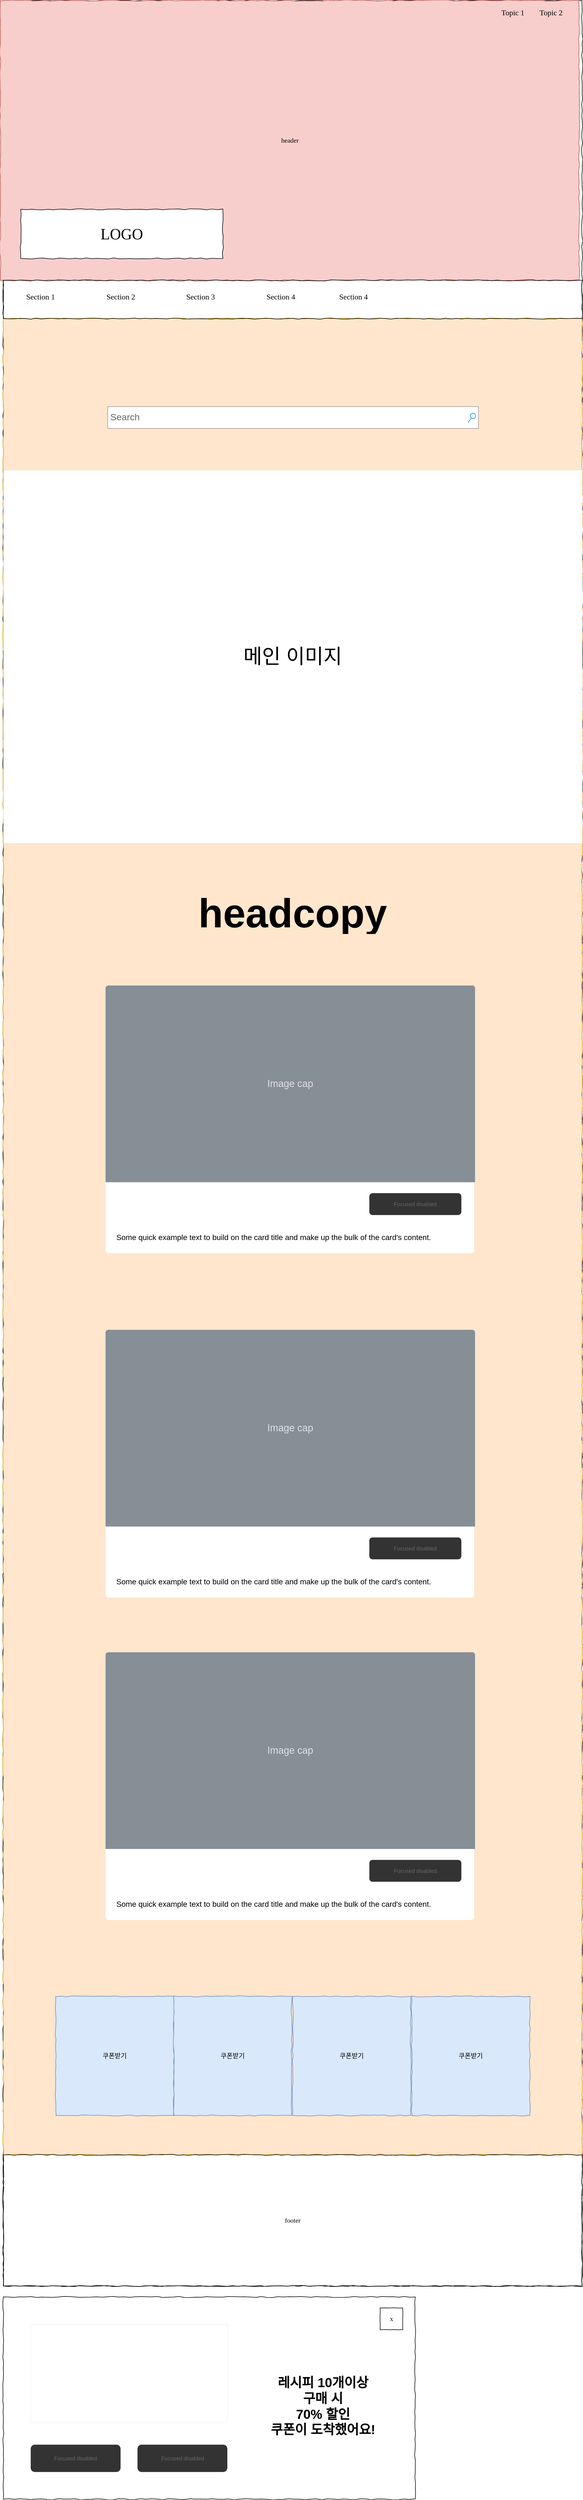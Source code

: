 <mxfile version="20.7.4" type="device"><diagram name="Page-1" id="03018318-947c-dd8e-b7a3-06fadd420f32"><mxGraphModel dx="1590" dy="2513" grid="1" gridSize="10" guides="1" tooltips="1" connect="1" arrows="1" fold="1" page="1" pageScale="1" pageWidth="1100" pageHeight="850" background="none" math="0" shadow="0"><root><mxCell id="0"/><mxCell id="1" parent="0"/><mxCell id="677b7b8949515195-1" value="" style="whiteSpace=wrap;html=1;rounded=0;shadow=0;labelBackgroundColor=none;strokeColor=#000000;strokeWidth=1;fillColor=none;fontFamily=Verdana;fontSize=12;fontColor=#000000;align=center;comic=1;container=0;movable=1;resizable=1;rotatable=1;deletable=1;editable=1;connectable=1;" parent="1" vertex="1"><mxGeometry x="20" y="28" width="1060" height="4182" as="geometry"/></mxCell><mxCell id="ytnBWJbIBGSypWYzyzRU-101" value="header" style="whiteSpace=wrap;html=1;rounded=0;shadow=0;labelBackgroundColor=none;strokeWidth=1;fillColor=#f8cecc;fontFamily=Verdana;fontSize=12;align=center;comic=1;strokeColor=#b85450;" vertex="1" parent="1"><mxGeometry x="14.5" y="28" width="1060" height="512" as="geometry"/></mxCell><mxCell id="ytnBWJbIBGSypWYzyzRU-93" value="" style="whiteSpace=wrap;html=1;rounded=0;shadow=0;labelBackgroundColor=none;strokeColor=#d79b00;strokeWidth=1;fillColor=#ffe6cc;fontFamily=Verdana;fontSize=12;align=center;comic=1;container=0;" vertex="1" parent="1"><mxGeometry x="20" y="610" width="1060" height="3360" as="geometry"/></mxCell><mxCell id="677b7b8949515195-26" value="" style="whiteSpace=wrap;html=1;rounded=0;shadow=0;labelBackgroundColor=none;strokeWidth=1;fillColor=none;fontFamily=Verdana;fontSize=12;align=center;comic=1;" parent="1" vertex="1"><mxGeometry x="20" y="540" width="1060" height="70" as="geometry"/></mxCell><mxCell id="677b7b8949515195-2" value="LOGO" style="whiteSpace=wrap;html=1;rounded=0;shadow=0;labelBackgroundColor=none;strokeWidth=1;fontFamily=Verdana;fontSize=28;align=center;comic=1;flipH=1;" parent="1" vertex="1"><mxGeometry x="52" y="410" width="370" height="90" as="geometry"/></mxCell><mxCell id="677b7b8949515195-3" value="Search" style="strokeWidth=1;shadow=0;dashed=0;align=center;html=1;shape=mxgraph.mockup.forms.searchBox;strokeColor=#999999;mainText=;strokeColor2=#008cff;fontColor=#666666;fontSize=17;align=left;spacingLeft=3;rounded=0;labelBackgroundColor=none;comic=1;" parent="1" vertex="1"><mxGeometry x="211.25" y="771" width="678.75" height="40" as="geometry"/></mxCell><mxCell id="677b7b8949515195-6" value="Topic 1" style="text;html=1;points=[];align=left;verticalAlign=top;spacingTop=-4;fontSize=14;fontFamily=Verdana" parent="1" vertex="1"><mxGeometry x="930" y="40" width="60" height="20" as="geometry"/></mxCell><mxCell id="677b7b8949515195-7" value="Topic 2" style="text;html=1;points=[];align=left;verticalAlign=top;spacingTop=-4;fontSize=14;fontFamily=Verdana" parent="1" vertex="1"><mxGeometry x="1000" y="40" width="60" height="20" as="geometry"/></mxCell><mxCell id="677b7b8949515195-11" value="Section 1" style="text;html=1;points=[];align=left;verticalAlign=top;spacingTop=-4;fontSize=14;fontFamily=Verdana" parent="1" vertex="1"><mxGeometry x="60" y="560" width="60" height="20" as="geometry"/></mxCell><mxCell id="677b7b8949515195-12" value="Section 2" style="text;html=1;points=[];align=left;verticalAlign=top;spacingTop=-4;fontSize=14;fontFamily=Verdana" parent="1" vertex="1"><mxGeometry x="207" y="560" width="60" height="20" as="geometry"/></mxCell><mxCell id="677b7b8949515195-13" value="Section 3" style="text;html=1;points=[];align=left;verticalAlign=top;spacingTop=-4;fontSize=14;fontFamily=Verdana" parent="1" vertex="1"><mxGeometry x="353" y="560" width="60" height="20" as="geometry"/></mxCell><mxCell id="677b7b8949515195-14" value="Section 4" style="text;html=1;points=[];align=left;verticalAlign=top;spacingTop=-4;fontSize=14;fontFamily=Verdana" parent="1" vertex="1"><mxGeometry x="500" y="560" width="60" height="20" as="geometry"/></mxCell><mxCell id="ytnBWJbIBGSypWYzyzRU-85" value="&lt;h1&gt;headcopy&lt;/h1&gt;" style="text;html=1;strokeColor=none;fillColor=none;spacing=5;spacingTop=-20;whiteSpace=wrap;overflow=hidden;rounded=0;strokeWidth=0;fontSize=37;verticalAlign=middle;align=center;" vertex="1" parent="1"><mxGeometry x="321" y="1620" width="458" height="120" as="geometry"/></mxCell><mxCell id="ytnBWJbIBGSypWYzyzRU-96" value="footer" style="whiteSpace=wrap;html=1;rounded=0;shadow=0;labelBackgroundColor=none;strokeWidth=1;fillColor=none;fontFamily=Verdana;fontSize=12;align=center;comic=1;" vertex="1" parent="1"><mxGeometry x="20" y="3970" width="1060" height="240" as="geometry"/></mxCell><mxCell id="ytnBWJbIBGSypWYzyzRU-97" value="Section 4" style="text;html=1;points=[];align=left;verticalAlign=top;spacingTop=-4;fontSize=14;fontFamily=Verdana" vertex="1" parent="1"><mxGeometry x="633" y="560" width="60" height="20" as="geometry"/></mxCell><mxCell id="ytnBWJbIBGSypWYzyzRU-75" value="Some quick example text to build on the card title and make up the bulk of the card's content." style="html=1;shadow=0;dashed=0;shape=mxgraph.bootstrap.rrect;rSize=5;strokeColor=#DFDFDF;html=1;whiteSpace=wrap;fillColor=#ffffff;fontColor=#000000;verticalAlign=bottom;align=left;spacing=20;fontSize=14;strokeWidth=0;" vertex="1" parent="1"><mxGeometry x="207" y="1830" width="675" height="490" as="geometry"/></mxCell><mxCell id="ytnBWJbIBGSypWYzyzRU-76" value="Image cap" style="html=1;shadow=0;dashed=0;shape=mxgraph.bootstrap.topButton;rSize=5;perimeter=none;whiteSpace=wrap;fillColor=#868E96;strokeColor=#DFDFDF;fontColor=#DEE2E6;resizeWidth=1;fontSize=18;strokeWidth=0;" vertex="1" parent="ytnBWJbIBGSypWYzyzRU-75"><mxGeometry width="676.652" height="360" relative="1" as="geometry"/></mxCell><mxCell id="ytnBWJbIBGSypWYzyzRU-131" value="Focused disabled" style="rounded=1;html=1;shadow=0;dashed=0;whiteSpace=wrap;fontSize=10;fillColor=#333333;align=center;strokeColor=#4D4D4D;fontColor=#666666;strokeWidth=0;" vertex="1" parent="ytnBWJbIBGSypWYzyzRU-75"><mxGeometry x="483" y="380" width="168.5" height="40" as="geometry"/></mxCell><mxCell id="ytnBWJbIBGSypWYzyzRU-135" value="Some quick example text to build on the card title and make up the bulk of the card's content." style="html=1;shadow=0;dashed=0;shape=mxgraph.bootstrap.rrect;rSize=5;strokeColor=#DFDFDF;html=1;whiteSpace=wrap;fillColor=#ffffff;fontColor=#000000;verticalAlign=bottom;align=left;spacing=20;fontSize=14;strokeWidth=0;" vertex="1" parent="1"><mxGeometry x="207" y="2460" width="675" height="490" as="geometry"/></mxCell><mxCell id="ytnBWJbIBGSypWYzyzRU-136" value="Image cap" style="html=1;shadow=0;dashed=0;shape=mxgraph.bootstrap.topButton;rSize=5;perimeter=none;whiteSpace=wrap;fillColor=#868E96;strokeColor=#DFDFDF;fontColor=#DEE2E6;resizeWidth=1;fontSize=18;strokeWidth=0;" vertex="1" parent="ytnBWJbIBGSypWYzyzRU-135"><mxGeometry width="676.652" height="360" relative="1" as="geometry"/></mxCell><mxCell id="ytnBWJbIBGSypWYzyzRU-137" value="Focused disabled" style="rounded=1;html=1;shadow=0;dashed=0;whiteSpace=wrap;fontSize=10;fillColor=#333333;align=center;strokeColor=#4D4D4D;fontColor=#666666;strokeWidth=0;" vertex="1" parent="ytnBWJbIBGSypWYzyzRU-135"><mxGeometry x="483" y="380" width="168.5" height="40" as="geometry"/></mxCell><mxCell id="ytnBWJbIBGSypWYzyzRU-138" value="Some quick example text to build on the card title and make up the bulk of the card's content." style="html=1;shadow=0;dashed=0;shape=mxgraph.bootstrap.rrect;rSize=5;strokeColor=#DFDFDF;html=1;whiteSpace=wrap;fillColor=#ffffff;fontColor=#000000;verticalAlign=bottom;align=left;spacing=20;fontSize=14;strokeWidth=0;" vertex="1" parent="1"><mxGeometry x="207" y="3050" width="675" height="490" as="geometry"/></mxCell><mxCell id="ytnBWJbIBGSypWYzyzRU-139" value="Image cap" style="html=1;shadow=0;dashed=0;shape=mxgraph.bootstrap.topButton;rSize=5;perimeter=none;whiteSpace=wrap;fillColor=#868E96;strokeColor=#DFDFDF;fontColor=#DEE2E6;resizeWidth=1;fontSize=18;strokeWidth=0;" vertex="1" parent="ytnBWJbIBGSypWYzyzRU-138"><mxGeometry width="676.652" height="360" relative="1" as="geometry"/></mxCell><mxCell id="ytnBWJbIBGSypWYzyzRU-140" value="Focused disabled" style="rounded=1;html=1;shadow=0;dashed=0;whiteSpace=wrap;fontSize=10;fillColor=#333333;align=center;strokeColor=#4D4D4D;fontColor=#666666;strokeWidth=0;" vertex="1" parent="ytnBWJbIBGSypWYzyzRU-138"><mxGeometry x="483" y="380" width="168.5" height="40" as="geometry"/></mxCell><mxCell id="ytnBWJbIBGSypWYzyzRU-143" value="" style="whiteSpace=wrap;html=1;rounded=0;shadow=0;labelBackgroundColor=none;strokeWidth=1;fillColor=none;fontFamily=Verdana;fontSize=12;align=center;comic=1;" vertex="1" parent="1"><mxGeometry x="20" y="4230" width="754.23" height="370" as="geometry"/></mxCell><mxCell id="ytnBWJbIBGSypWYzyzRU-145" value="메인 이미지" style="rounded=0;whiteSpace=wrap;html=1;shadow=0;strokeWidth=0;fontSize=37;" vertex="1" parent="1"><mxGeometry x="20" y="887" width="1060" height="683" as="geometry"/></mxCell><mxCell id="ytnBWJbIBGSypWYzyzRU-149" value="" style="group" vertex="1" connectable="0" parent="1"><mxGeometry x="116" y="3680" width="868" height="217.91" as="geometry"/></mxCell><mxCell id="ytnBWJbIBGSypWYzyzRU-130" value="쿠폰받기" style="whiteSpace=wrap;html=1;rounded=0;shadow=0;labelBackgroundColor=none;strokeWidth=1;fillColor=#dae8fc;fontFamily=Verdana;fontSize=12;align=center;comic=1;strokeColor=#6c8ebf;" vertex="1" parent="ytnBWJbIBGSypWYzyzRU-149"><mxGeometry width="216.092" height="217.91" as="geometry"/></mxCell><mxCell id="ytnBWJbIBGSypWYzyzRU-146" value="쿠폰받기" style="whiteSpace=wrap;html=1;rounded=0;shadow=0;labelBackgroundColor=none;strokeWidth=1;fillColor=#dae8fc;fontFamily=Verdana;fontSize=12;align=center;comic=1;strokeColor=#6c8ebf;" vertex="1" parent="ytnBWJbIBGSypWYzyzRU-149"><mxGeometry x="216.092" width="216.092" height="217.91" as="geometry"/></mxCell><mxCell id="ytnBWJbIBGSypWYzyzRU-147" value="쿠폰받기" style="whiteSpace=wrap;html=1;rounded=0;shadow=0;labelBackgroundColor=none;strokeWidth=1;fillColor=#dae8fc;fontFamily=Verdana;fontSize=12;align=center;comic=1;strokeColor=#6c8ebf;" vertex="1" parent="ytnBWJbIBGSypWYzyzRU-149"><mxGeometry x="434" width="216.092" height="217.91" as="geometry"/></mxCell><mxCell id="ytnBWJbIBGSypWYzyzRU-148" value="쿠폰받기" style="whiteSpace=wrap;html=1;rounded=0;shadow=0;labelBackgroundColor=none;strokeWidth=1;fillColor=#dae8fc;fontFamily=Verdana;fontSize=12;align=center;comic=1;strokeColor=#6c8ebf;" vertex="1" parent="ytnBWJbIBGSypWYzyzRU-149"><mxGeometry x="651.908" width="216.092" height="217.91" as="geometry"/></mxCell><mxCell id="ytnBWJbIBGSypWYzyzRU-156" value="Focused disabled" style="rounded=1;html=1;shadow=0;dashed=0;whiteSpace=wrap;fontSize=10;fillColor=#333333;align=center;strokeColor=#4D4D4D;fontColor=#666666;strokeWidth=0;" vertex="1" parent="1"><mxGeometry x="70" y="4500" width="164.5" height="50" as="geometry"/></mxCell><mxCell id="ytnBWJbIBGSypWYzyzRU-157" value="" style="rounded=0;whiteSpace=wrap;html=1;shadow=0;strokeWidth=0;fontSize=37;" vertex="1" parent="1"><mxGeometry x="70" y="4280" width="360" height="180" as="geometry"/></mxCell><mxCell id="ytnBWJbIBGSypWYzyzRU-159" value="Focused disabled" style="rounded=1;html=1;shadow=0;dashed=0;whiteSpace=wrap;fontSize=10;fillColor=#333333;align=center;strokeColor=#4D4D4D;fontColor=#666666;strokeWidth=0;" vertex="1" parent="1"><mxGeometry x="265.5" y="4500" width="164.5" height="50" as="geometry"/></mxCell><mxCell id="ytnBWJbIBGSypWYzyzRU-162" value="x" style="whiteSpace=wrap;html=1;rounded=0;shadow=0;labelBackgroundColor=none;strokeWidth=1;fillColor=none;fontFamily=Verdana;fontSize=12;align=center;comic=1;" vertex="1" parent="1"><mxGeometry x="710" y="4250" width="41.54" height="40" as="geometry"/></mxCell><mxCell id="ytnBWJbIBGSypWYzyzRU-165" value="레시피 10개이상&lt;br&gt;구매 시&lt;br&gt;70% 할인&lt;br&gt;쿠폰이 도착했어요!" style="text;strokeColor=none;fillColor=none;html=1;fontSize=24;fontStyle=1;verticalAlign=middle;align=center;shadow=0;strokeWidth=0;" vertex="1" parent="1"><mxGeometry x="480" y="4330" width="250" height="200" as="geometry"/></mxCell></root></mxGraphModel></diagram></mxfile>